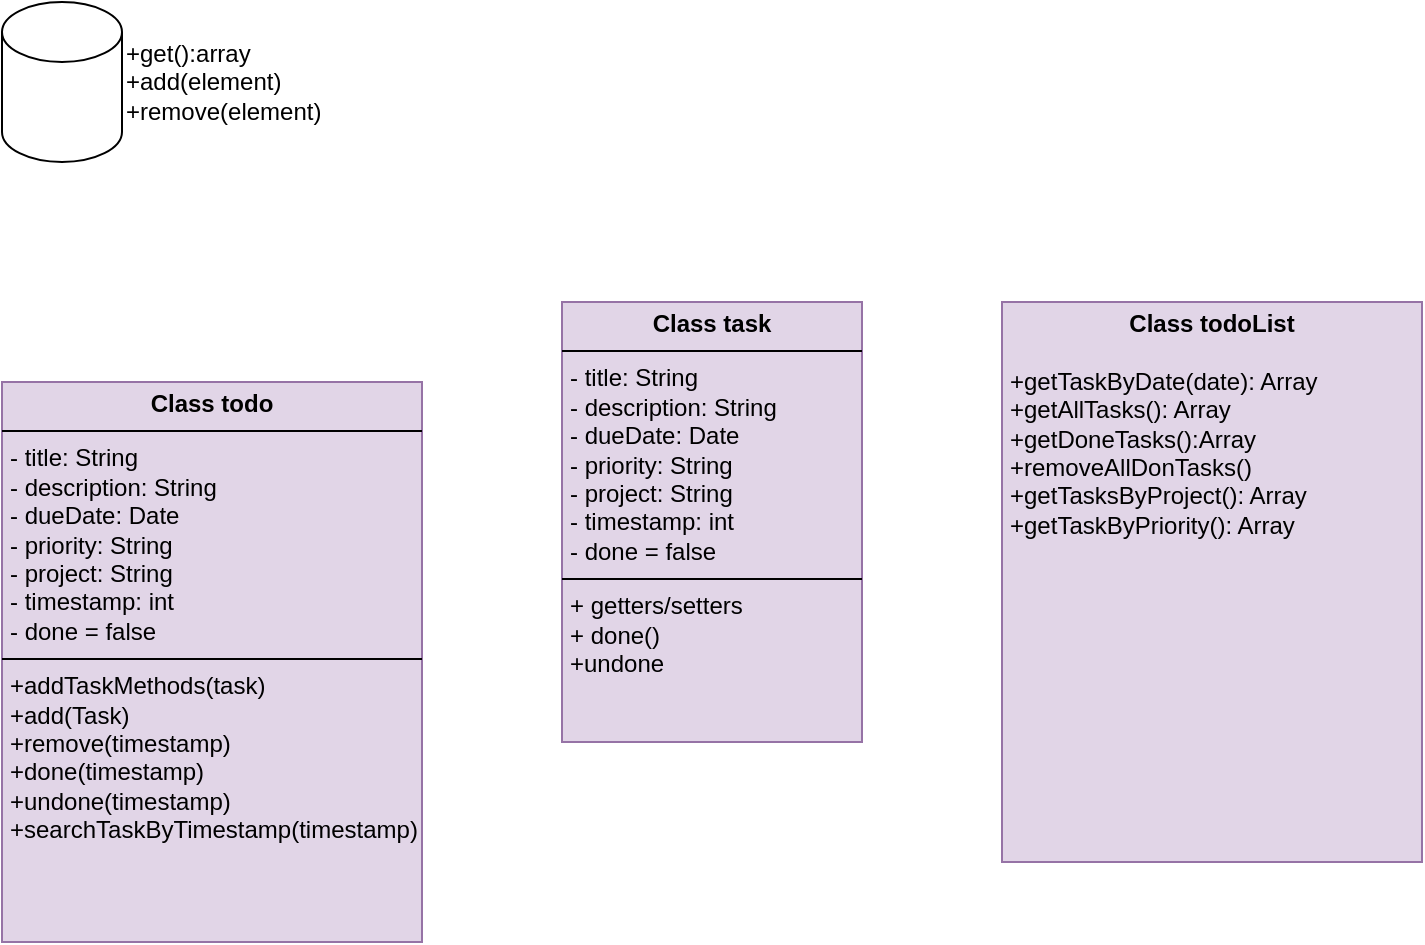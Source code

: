 <mxfile version="24.0.0" type="github">
  <diagram name="Page-1" id="wGIldLySCaXN1saa6mpH">
    <mxGraphModel dx="378" dy="317" grid="1" gridSize="10" guides="1" tooltips="1" connect="1" arrows="1" fold="1" page="1" pageScale="1" pageWidth="850" pageHeight="1100" math="0" shadow="0">
      <root>
        <mxCell id="0" />
        <mxCell id="1" parent="0" />
        <mxCell id="MFRUDuOW7UDG3G4xb0Pp-1" value="" style="shape=cylinder3;whiteSpace=wrap;html=1;boundedLbl=1;backgroundOutline=1;size=15;" parent="1" vertex="1">
          <mxGeometry x="30" y="60" width="60" height="80" as="geometry" />
        </mxCell>
        <mxCell id="MFRUDuOW7UDG3G4xb0Pp-2" value="+get():array&lt;div&gt;+add(element)&lt;/div&gt;&lt;div&gt;+remove(element)&lt;/div&gt;" style="text;html=1;align=left;verticalAlign=middle;whiteSpace=wrap;rounded=0;" parent="1" vertex="1">
          <mxGeometry x="90" y="60" width="100" height="80" as="geometry" />
        </mxCell>
        <mxCell id="MFRUDuOW7UDG3G4xb0Pp-4" value="&lt;p style=&quot;margin:0px;margin-top:4px;text-align:center;&quot;&gt;&lt;b&gt;Class task&lt;/b&gt;&lt;/p&gt;&lt;hr size=&quot;1&quot; style=&quot;border-style:solid;&quot;&gt;&lt;p style=&quot;margin:0px;margin-left:4px;&quot;&gt;- title: String&lt;/p&gt;&lt;p style=&quot;margin:0px;margin-left:4px;&quot;&gt;- description: String&lt;/p&gt;&lt;p style=&quot;margin:0px;margin-left:4px;&quot;&gt;- dueDate: Date&lt;/p&gt;&lt;p style=&quot;margin:0px;margin-left:4px;&quot;&gt;- priority: String&lt;/p&gt;&lt;p style=&quot;margin:0px;margin-left:4px;&quot;&gt;- project: String&lt;/p&gt;&lt;p style=&quot;margin:0px;margin-left:4px;&quot;&gt;- timestamp: int&lt;/p&gt;&lt;p style=&quot;margin:0px;margin-left:4px;&quot;&gt;- done = false&lt;/p&gt;&lt;hr size=&quot;1&quot; style=&quot;border-style:solid;&quot;&gt;&lt;p style=&quot;margin:0px;margin-left:4px;&quot;&gt;+ getters/setters&amp;nbsp;&lt;/p&gt;&lt;p style=&quot;margin:0px;margin-left:4px;&quot;&gt;+ done()&lt;/p&gt;&lt;p style=&quot;margin:0px;margin-left:4px;&quot;&gt;+undone&lt;/p&gt;" style="verticalAlign=top;align=left;overflow=fill;html=1;whiteSpace=wrap;fillColor=#e1d5e7;strokeColor=#9673a6;" parent="1" vertex="1">
          <mxGeometry x="310" y="210" width="150" height="220" as="geometry" />
        </mxCell>
        <mxCell id="bbnVKydh_aXi4UD2BT9j-1" value="&lt;p style=&quot;margin:0px;margin-top:4px;text-align:center;&quot;&gt;&lt;b&gt;Class todo&lt;/b&gt;&lt;/p&gt;&lt;hr size=&quot;1&quot; style=&quot;border-style:solid;&quot;&gt;&lt;p style=&quot;margin:0px;margin-left:4px;&quot;&gt;- title: String&lt;/p&gt;&lt;p style=&quot;margin:0px;margin-left:4px;&quot;&gt;- description: String&lt;/p&gt;&lt;p style=&quot;margin:0px;margin-left:4px;&quot;&gt;- dueDate: Date&lt;/p&gt;&lt;p style=&quot;margin:0px;margin-left:4px;&quot;&gt;- priority: String&lt;/p&gt;&lt;p style=&quot;margin:0px;margin-left:4px;&quot;&gt;- project: String&lt;/p&gt;&lt;p style=&quot;margin:0px;margin-left:4px;&quot;&gt;- timestamp: int&lt;/p&gt;&lt;p style=&quot;margin:0px;margin-left:4px;&quot;&gt;- done = false&lt;/p&gt;&lt;hr size=&quot;1&quot; style=&quot;border-style:solid;&quot;&gt;&lt;p style=&quot;margin:0px;margin-left:4px;&quot;&gt;+addTaskMethods(task)&lt;/p&gt;&lt;p style=&quot;margin:0px;margin-left:4px;&quot;&gt;+add(Task)&lt;/p&gt;&lt;p style=&quot;margin:0px;margin-left:4px;&quot;&gt;+remove(timestamp)&lt;/p&gt;&lt;p style=&quot;margin:0px;margin-left:4px;&quot;&gt;+done(timestamp)&lt;/p&gt;&lt;p style=&quot;margin:0px;margin-left:4px;&quot;&gt;+undone(timestamp)&lt;/p&gt;&lt;p style=&quot;margin:0px;margin-left:4px;&quot;&gt;+searchTaskByTimestamp(timestamp)&lt;/p&gt;&lt;p style=&quot;margin:0px;margin-left:4px;&quot;&gt;&lt;br&gt;&lt;/p&gt;" style="verticalAlign=top;align=left;overflow=fill;html=1;whiteSpace=wrap;fillColor=#e1d5e7;strokeColor=#9673a6;" vertex="1" parent="1">
          <mxGeometry x="30" y="250" width="210" height="280" as="geometry" />
        </mxCell>
        <mxCell id="bbnVKydh_aXi4UD2BT9j-5" value="&lt;p style=&quot;margin:0px;margin-top:4px;text-align:center;&quot;&gt;&lt;b&gt;Class todoList&lt;/b&gt;&lt;/p&gt;&lt;p style=&quot;margin:0px;margin-left:4px;&quot;&gt;&lt;br&gt;&lt;/p&gt;&lt;p style=&quot;margin:0px;margin-left:4px;&quot;&gt;+getTaskByDate(date): Array&lt;/p&gt;&lt;p style=&quot;margin:0px;margin-left:4px;&quot;&gt;+getAllTasks(): Array&lt;/p&gt;&lt;p style=&quot;margin:0px;margin-left:4px;&quot;&gt;+getDoneTasks():Array&lt;/p&gt;&lt;p style=&quot;margin:0px;margin-left:4px;&quot;&gt;+removeAllDonTasks()&lt;/p&gt;&lt;p style=&quot;margin:0px;margin-left:4px;&quot;&gt;+getTasksByProject(): Array&lt;/p&gt;&lt;p style=&quot;margin:0px;margin-left:4px;&quot;&gt;+getTaskByPriority(): Array&lt;/p&gt;&lt;p style=&quot;margin:0px;margin-left:4px;&quot;&gt;&lt;br&gt;&lt;/p&gt;" style="verticalAlign=top;align=left;overflow=fill;html=1;whiteSpace=wrap;fillColor=#e1d5e7;strokeColor=#9673a6;" vertex="1" parent="1">
          <mxGeometry x="530" y="210" width="210" height="280" as="geometry" />
        </mxCell>
      </root>
    </mxGraphModel>
  </diagram>
</mxfile>
